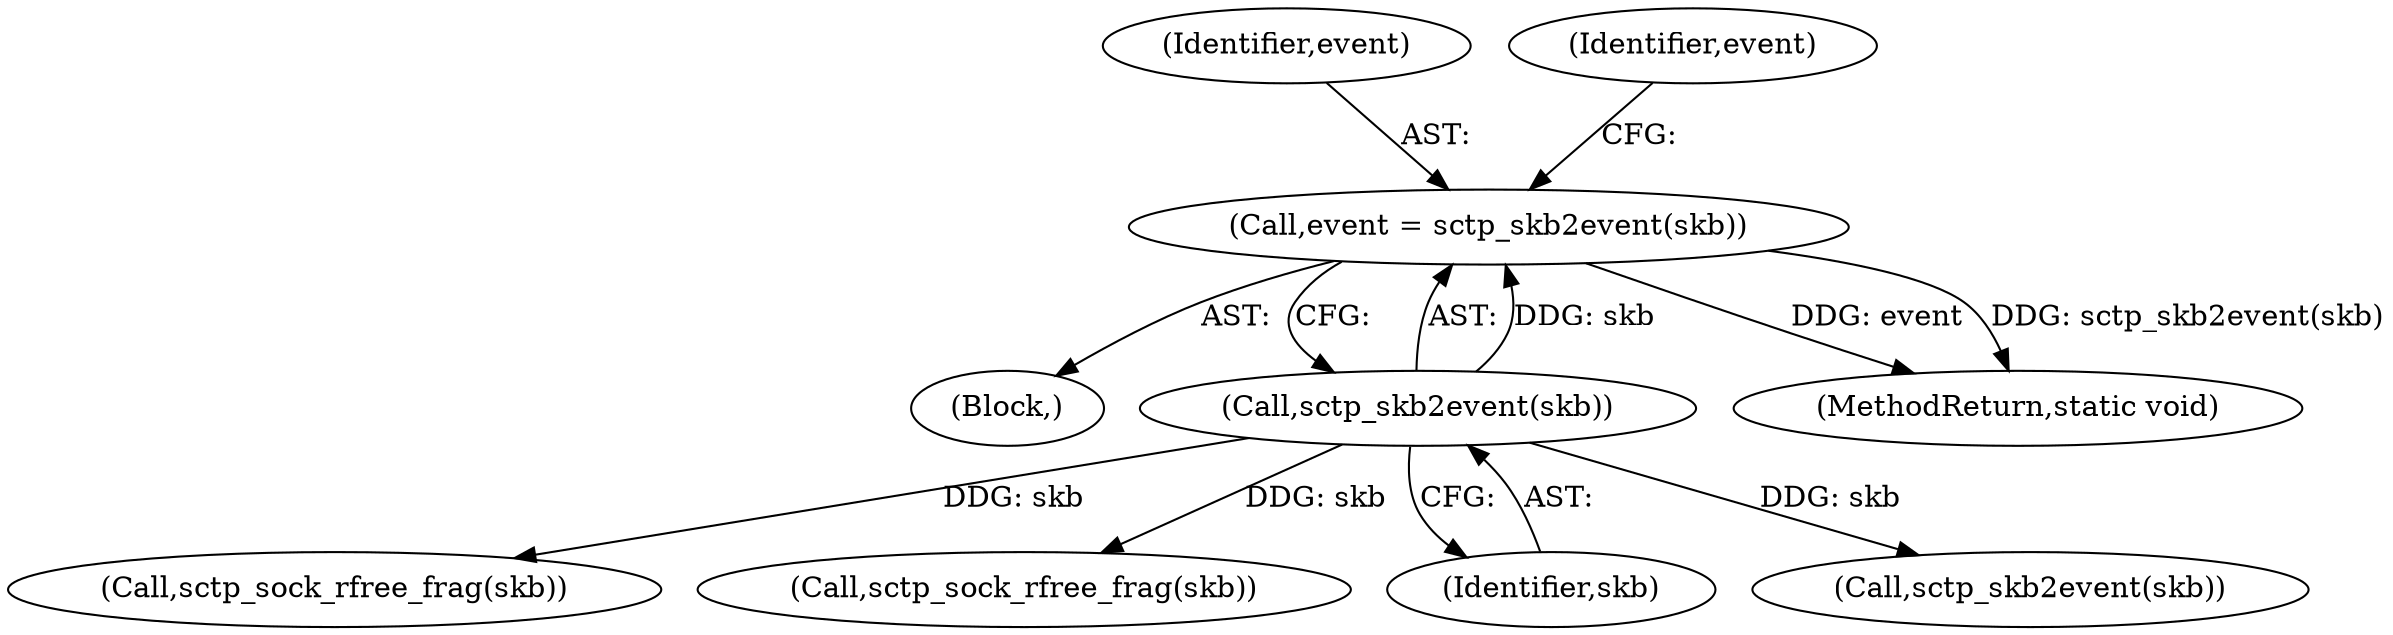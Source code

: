 digraph "0_linux_ea2bc483ff5caada7c4aa0d5fbf87d3a6590273d@pointer" {
"1000250" [label="(Call,event = sctp_skb2event(skb))"];
"1000252" [label="(Call,sctp_skb2event(skb))"];
"1000261" [label="(Call,sctp_sock_rfree_frag(skb))"];
"1000252" [label="(Call,sctp_skb2event(skb))"];
"1000250" [label="(Call,event = sctp_skb2event(skb))"];
"1000249" [label="(Block,)"];
"1000355" [label="(Call,sctp_sock_rfree_frag(skb))"];
"1000396" [label="(MethodReturn,static void)"];
"1000253" [label="(Identifier,skb)"];
"1000251" [label="(Identifier,event)"];
"1000323" [label="(Call,sctp_skb2event(skb))"];
"1000257" [label="(Identifier,event)"];
"1000250" -> "1000249"  [label="AST: "];
"1000250" -> "1000252"  [label="CFG: "];
"1000251" -> "1000250"  [label="AST: "];
"1000252" -> "1000250"  [label="AST: "];
"1000257" -> "1000250"  [label="CFG: "];
"1000250" -> "1000396"  [label="DDG: event"];
"1000250" -> "1000396"  [label="DDG: sctp_skb2event(skb)"];
"1000252" -> "1000250"  [label="DDG: skb"];
"1000252" -> "1000253"  [label="CFG: "];
"1000253" -> "1000252"  [label="AST: "];
"1000252" -> "1000261"  [label="DDG: skb"];
"1000252" -> "1000323"  [label="DDG: skb"];
"1000252" -> "1000355"  [label="DDG: skb"];
}
